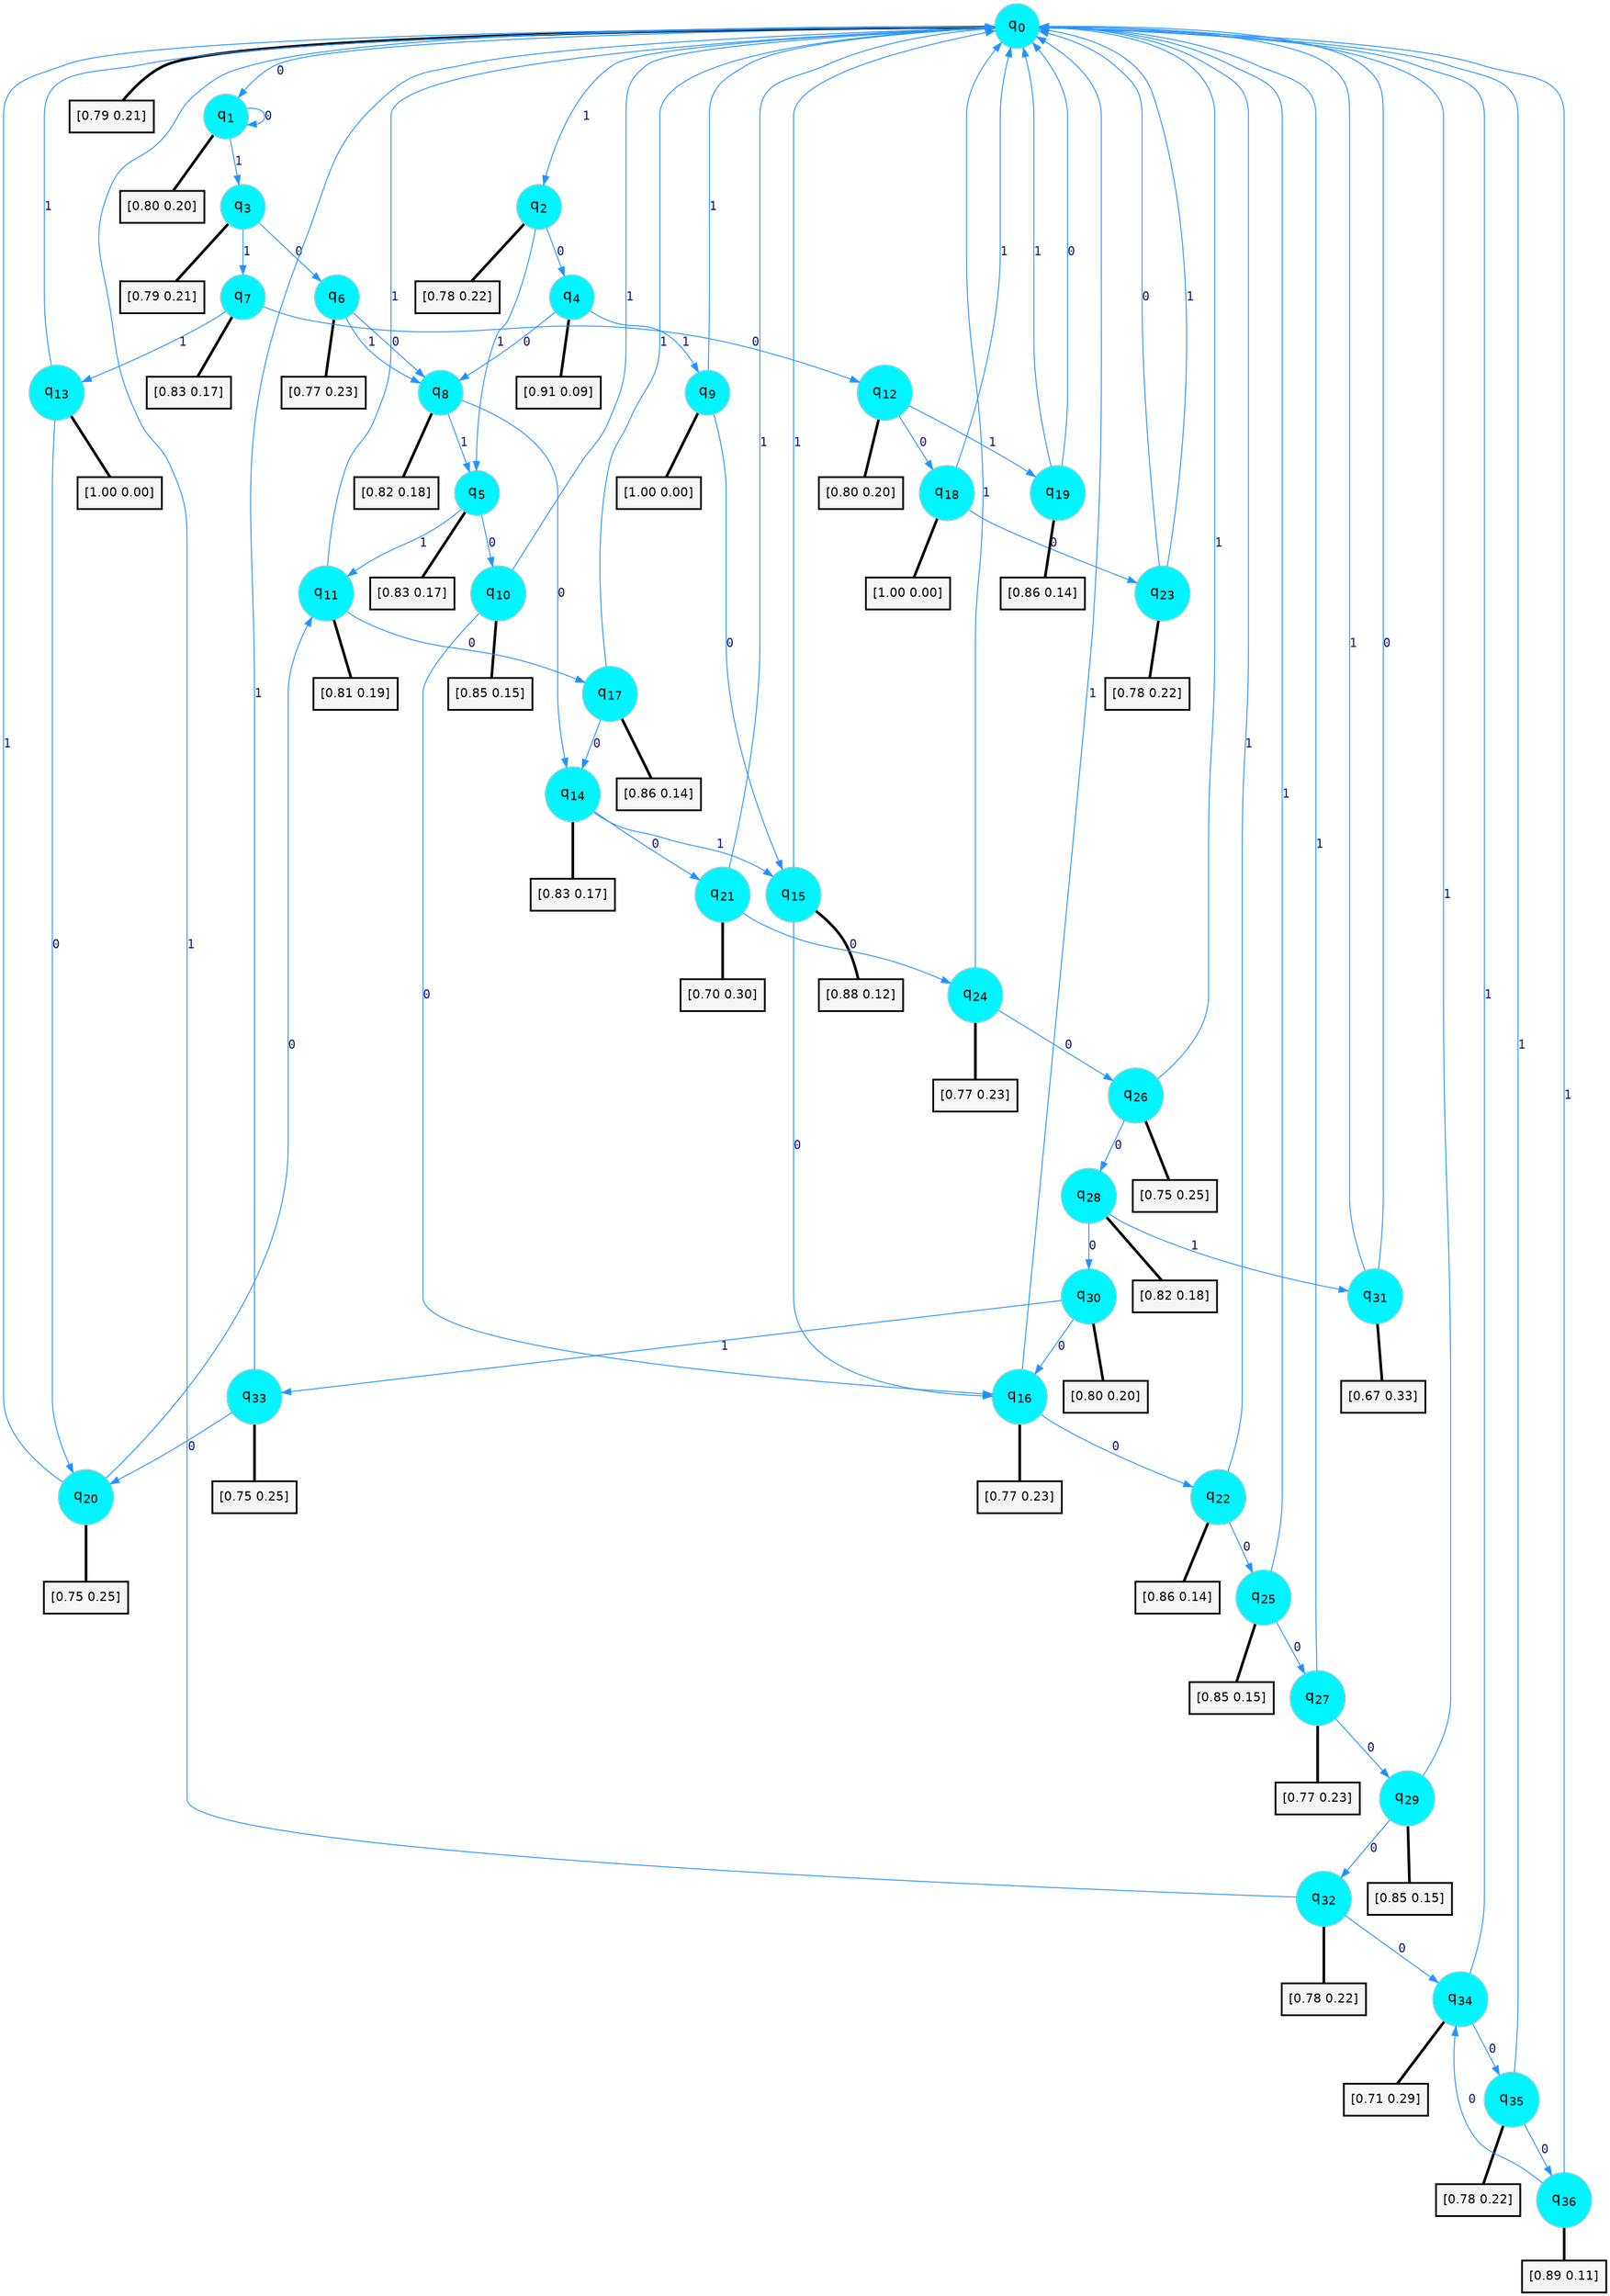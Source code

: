 digraph G {
graph [
bgcolor=transparent, dpi=300, rankdir=TD, size="40,25"];
node [
color=gray, fillcolor=turquoise1, fontcolor=black, fontname=Helvetica, fontsize=16, fontweight=bold, shape=circle, style=filled];
edge [
arrowsize=1, color=dodgerblue1, fontcolor=midnightblue, fontname=courier, fontweight=bold, penwidth=1, style=solid, weight=20];
0[label=<q<SUB>0</SUB>>];
1[label=<q<SUB>1</SUB>>];
2[label=<q<SUB>2</SUB>>];
3[label=<q<SUB>3</SUB>>];
4[label=<q<SUB>4</SUB>>];
5[label=<q<SUB>5</SUB>>];
6[label=<q<SUB>6</SUB>>];
7[label=<q<SUB>7</SUB>>];
8[label=<q<SUB>8</SUB>>];
9[label=<q<SUB>9</SUB>>];
10[label=<q<SUB>10</SUB>>];
11[label=<q<SUB>11</SUB>>];
12[label=<q<SUB>12</SUB>>];
13[label=<q<SUB>13</SUB>>];
14[label=<q<SUB>14</SUB>>];
15[label=<q<SUB>15</SUB>>];
16[label=<q<SUB>16</SUB>>];
17[label=<q<SUB>17</SUB>>];
18[label=<q<SUB>18</SUB>>];
19[label=<q<SUB>19</SUB>>];
20[label=<q<SUB>20</SUB>>];
21[label=<q<SUB>21</SUB>>];
22[label=<q<SUB>22</SUB>>];
23[label=<q<SUB>23</SUB>>];
24[label=<q<SUB>24</SUB>>];
25[label=<q<SUB>25</SUB>>];
26[label=<q<SUB>26</SUB>>];
27[label=<q<SUB>27</SUB>>];
28[label=<q<SUB>28</SUB>>];
29[label=<q<SUB>29</SUB>>];
30[label=<q<SUB>30</SUB>>];
31[label=<q<SUB>31</SUB>>];
32[label=<q<SUB>32</SUB>>];
33[label=<q<SUB>33</SUB>>];
34[label=<q<SUB>34</SUB>>];
35[label=<q<SUB>35</SUB>>];
36[label=<q<SUB>36</SUB>>];
37[label="[0.79 0.21]", shape=box,fontcolor=black, fontname=Helvetica, fontsize=14, penwidth=2, fillcolor=whitesmoke,color=black];
38[label="[0.80 0.20]", shape=box,fontcolor=black, fontname=Helvetica, fontsize=14, penwidth=2, fillcolor=whitesmoke,color=black];
39[label="[0.78 0.22]", shape=box,fontcolor=black, fontname=Helvetica, fontsize=14, penwidth=2, fillcolor=whitesmoke,color=black];
40[label="[0.79 0.21]", shape=box,fontcolor=black, fontname=Helvetica, fontsize=14, penwidth=2, fillcolor=whitesmoke,color=black];
41[label="[0.91 0.09]", shape=box,fontcolor=black, fontname=Helvetica, fontsize=14, penwidth=2, fillcolor=whitesmoke,color=black];
42[label="[0.83 0.17]", shape=box,fontcolor=black, fontname=Helvetica, fontsize=14, penwidth=2, fillcolor=whitesmoke,color=black];
43[label="[0.77 0.23]", shape=box,fontcolor=black, fontname=Helvetica, fontsize=14, penwidth=2, fillcolor=whitesmoke,color=black];
44[label="[0.83 0.17]", shape=box,fontcolor=black, fontname=Helvetica, fontsize=14, penwidth=2, fillcolor=whitesmoke,color=black];
45[label="[0.82 0.18]", shape=box,fontcolor=black, fontname=Helvetica, fontsize=14, penwidth=2, fillcolor=whitesmoke,color=black];
46[label="[1.00 0.00]", shape=box,fontcolor=black, fontname=Helvetica, fontsize=14, penwidth=2, fillcolor=whitesmoke,color=black];
47[label="[0.85 0.15]", shape=box,fontcolor=black, fontname=Helvetica, fontsize=14, penwidth=2, fillcolor=whitesmoke,color=black];
48[label="[0.81 0.19]", shape=box,fontcolor=black, fontname=Helvetica, fontsize=14, penwidth=2, fillcolor=whitesmoke,color=black];
49[label="[0.80 0.20]", shape=box,fontcolor=black, fontname=Helvetica, fontsize=14, penwidth=2, fillcolor=whitesmoke,color=black];
50[label="[1.00 0.00]", shape=box,fontcolor=black, fontname=Helvetica, fontsize=14, penwidth=2, fillcolor=whitesmoke,color=black];
51[label="[0.83 0.17]", shape=box,fontcolor=black, fontname=Helvetica, fontsize=14, penwidth=2, fillcolor=whitesmoke,color=black];
52[label="[0.88 0.12]", shape=box,fontcolor=black, fontname=Helvetica, fontsize=14, penwidth=2, fillcolor=whitesmoke,color=black];
53[label="[0.77 0.23]", shape=box,fontcolor=black, fontname=Helvetica, fontsize=14, penwidth=2, fillcolor=whitesmoke,color=black];
54[label="[0.86 0.14]", shape=box,fontcolor=black, fontname=Helvetica, fontsize=14, penwidth=2, fillcolor=whitesmoke,color=black];
55[label="[1.00 0.00]", shape=box,fontcolor=black, fontname=Helvetica, fontsize=14, penwidth=2, fillcolor=whitesmoke,color=black];
56[label="[0.86 0.14]", shape=box,fontcolor=black, fontname=Helvetica, fontsize=14, penwidth=2, fillcolor=whitesmoke,color=black];
57[label="[0.75 0.25]", shape=box,fontcolor=black, fontname=Helvetica, fontsize=14, penwidth=2, fillcolor=whitesmoke,color=black];
58[label="[0.70 0.30]", shape=box,fontcolor=black, fontname=Helvetica, fontsize=14, penwidth=2, fillcolor=whitesmoke,color=black];
59[label="[0.86 0.14]", shape=box,fontcolor=black, fontname=Helvetica, fontsize=14, penwidth=2, fillcolor=whitesmoke,color=black];
60[label="[0.78 0.22]", shape=box,fontcolor=black, fontname=Helvetica, fontsize=14, penwidth=2, fillcolor=whitesmoke,color=black];
61[label="[0.77 0.23]", shape=box,fontcolor=black, fontname=Helvetica, fontsize=14, penwidth=2, fillcolor=whitesmoke,color=black];
62[label="[0.85 0.15]", shape=box,fontcolor=black, fontname=Helvetica, fontsize=14, penwidth=2, fillcolor=whitesmoke,color=black];
63[label="[0.75 0.25]", shape=box,fontcolor=black, fontname=Helvetica, fontsize=14, penwidth=2, fillcolor=whitesmoke,color=black];
64[label="[0.77 0.23]", shape=box,fontcolor=black, fontname=Helvetica, fontsize=14, penwidth=2, fillcolor=whitesmoke,color=black];
65[label="[0.82 0.18]", shape=box,fontcolor=black, fontname=Helvetica, fontsize=14, penwidth=2, fillcolor=whitesmoke,color=black];
66[label="[0.85 0.15]", shape=box,fontcolor=black, fontname=Helvetica, fontsize=14, penwidth=2, fillcolor=whitesmoke,color=black];
67[label="[0.80 0.20]", shape=box,fontcolor=black, fontname=Helvetica, fontsize=14, penwidth=2, fillcolor=whitesmoke,color=black];
68[label="[0.67 0.33]", shape=box,fontcolor=black, fontname=Helvetica, fontsize=14, penwidth=2, fillcolor=whitesmoke,color=black];
69[label="[0.78 0.22]", shape=box,fontcolor=black, fontname=Helvetica, fontsize=14, penwidth=2, fillcolor=whitesmoke,color=black];
70[label="[0.75 0.25]", shape=box,fontcolor=black, fontname=Helvetica, fontsize=14, penwidth=2, fillcolor=whitesmoke,color=black];
71[label="[0.71 0.29]", shape=box,fontcolor=black, fontname=Helvetica, fontsize=14, penwidth=2, fillcolor=whitesmoke,color=black];
72[label="[0.78 0.22]", shape=box,fontcolor=black, fontname=Helvetica, fontsize=14, penwidth=2, fillcolor=whitesmoke,color=black];
73[label="[0.89 0.11]", shape=box,fontcolor=black, fontname=Helvetica, fontsize=14, penwidth=2, fillcolor=whitesmoke,color=black];
0->1 [label=0];
0->2 [label=1];
0->37 [arrowhead=none, penwidth=3,color=black];
1->1 [label=0];
1->3 [label=1];
1->38 [arrowhead=none, penwidth=3,color=black];
2->4 [label=0];
2->5 [label=1];
2->39 [arrowhead=none, penwidth=3,color=black];
3->6 [label=0];
3->7 [label=1];
3->40 [arrowhead=none, penwidth=3,color=black];
4->8 [label=0];
4->9 [label=1];
4->41 [arrowhead=none, penwidth=3,color=black];
5->10 [label=0];
5->11 [label=1];
5->42 [arrowhead=none, penwidth=3,color=black];
6->8 [label=0];
6->8 [label=1];
6->43 [arrowhead=none, penwidth=3,color=black];
7->12 [label=0];
7->13 [label=1];
7->44 [arrowhead=none, penwidth=3,color=black];
8->14 [label=0];
8->5 [label=1];
8->45 [arrowhead=none, penwidth=3,color=black];
9->15 [label=0];
9->0 [label=1];
9->46 [arrowhead=none, penwidth=3,color=black];
10->16 [label=0];
10->0 [label=1];
10->47 [arrowhead=none, penwidth=3,color=black];
11->17 [label=0];
11->0 [label=1];
11->48 [arrowhead=none, penwidth=3,color=black];
12->18 [label=0];
12->19 [label=1];
12->49 [arrowhead=none, penwidth=3,color=black];
13->20 [label=0];
13->0 [label=1];
13->50 [arrowhead=none, penwidth=3,color=black];
14->21 [label=0];
14->15 [label=1];
14->51 [arrowhead=none, penwidth=3,color=black];
15->16 [label=0];
15->0 [label=1];
15->52 [arrowhead=none, penwidth=3,color=black];
16->22 [label=0];
16->0 [label=1];
16->53 [arrowhead=none, penwidth=3,color=black];
17->14 [label=0];
17->0 [label=1];
17->54 [arrowhead=none, penwidth=3,color=black];
18->23 [label=0];
18->0 [label=1];
18->55 [arrowhead=none, penwidth=3,color=black];
19->0 [label=0];
19->0 [label=1];
19->56 [arrowhead=none, penwidth=3,color=black];
20->11 [label=0];
20->0 [label=1];
20->57 [arrowhead=none, penwidth=3,color=black];
21->24 [label=0];
21->0 [label=1];
21->58 [arrowhead=none, penwidth=3,color=black];
22->25 [label=0];
22->0 [label=1];
22->59 [arrowhead=none, penwidth=3,color=black];
23->0 [label=0];
23->0 [label=1];
23->60 [arrowhead=none, penwidth=3,color=black];
24->26 [label=0];
24->0 [label=1];
24->61 [arrowhead=none, penwidth=3,color=black];
25->27 [label=0];
25->0 [label=1];
25->62 [arrowhead=none, penwidth=3,color=black];
26->28 [label=0];
26->0 [label=1];
26->63 [arrowhead=none, penwidth=3,color=black];
27->29 [label=0];
27->0 [label=1];
27->64 [arrowhead=none, penwidth=3,color=black];
28->30 [label=0];
28->31 [label=1];
28->65 [arrowhead=none, penwidth=3,color=black];
29->32 [label=0];
29->0 [label=1];
29->66 [arrowhead=none, penwidth=3,color=black];
30->16 [label=0];
30->33 [label=1];
30->67 [arrowhead=none, penwidth=3,color=black];
31->0 [label=0];
31->0 [label=1];
31->68 [arrowhead=none, penwidth=3,color=black];
32->34 [label=0];
32->0 [label=1];
32->69 [arrowhead=none, penwidth=3,color=black];
33->20 [label=0];
33->0 [label=1];
33->70 [arrowhead=none, penwidth=3,color=black];
34->35 [label=0];
34->0 [label=1];
34->71 [arrowhead=none, penwidth=3,color=black];
35->36 [label=0];
35->0 [label=1];
35->72 [arrowhead=none, penwidth=3,color=black];
36->34 [label=0];
36->0 [label=1];
36->73 [arrowhead=none, penwidth=3,color=black];
}
